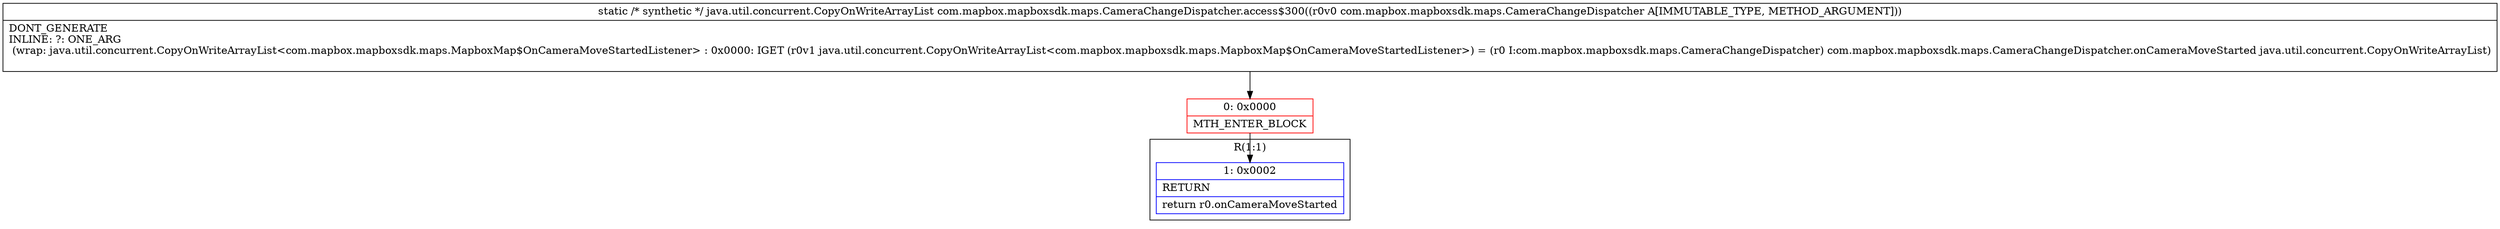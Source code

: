 digraph "CFG forcom.mapbox.mapboxsdk.maps.CameraChangeDispatcher.access$300(Lcom\/mapbox\/mapboxsdk\/maps\/CameraChangeDispatcher;)Ljava\/util\/concurrent\/CopyOnWriteArrayList;" {
subgraph cluster_Region_1386984824 {
label = "R(1:1)";
node [shape=record,color=blue];
Node_1 [shape=record,label="{1\:\ 0x0002|RETURN\l|return r0.onCameraMoveStarted\l}"];
}
Node_0 [shape=record,color=red,label="{0\:\ 0x0000|MTH_ENTER_BLOCK\l}"];
MethodNode[shape=record,label="{static \/* synthetic *\/ java.util.concurrent.CopyOnWriteArrayList com.mapbox.mapboxsdk.maps.CameraChangeDispatcher.access$300((r0v0 com.mapbox.mapboxsdk.maps.CameraChangeDispatcher A[IMMUTABLE_TYPE, METHOD_ARGUMENT]))  | DONT_GENERATE\lINLINE: ?: ONE_ARG  \l  (wrap: java.util.concurrent.CopyOnWriteArrayList\<com.mapbox.mapboxsdk.maps.MapboxMap$OnCameraMoveStartedListener\> : 0x0000: IGET  (r0v1 java.util.concurrent.CopyOnWriteArrayList\<com.mapbox.mapboxsdk.maps.MapboxMap$OnCameraMoveStartedListener\>) = (r0 I:com.mapbox.mapboxsdk.maps.CameraChangeDispatcher) com.mapbox.mapboxsdk.maps.CameraChangeDispatcher.onCameraMoveStarted java.util.concurrent.CopyOnWriteArrayList)\l\l}"];
MethodNode -> Node_0;
Node_0 -> Node_1;
}

